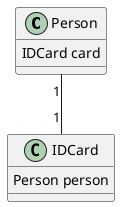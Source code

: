 @startuml

class Person{
    IDCard card
}
class IDCard{
    Person person
}

Person "1"--"1" IDCard

@enduml